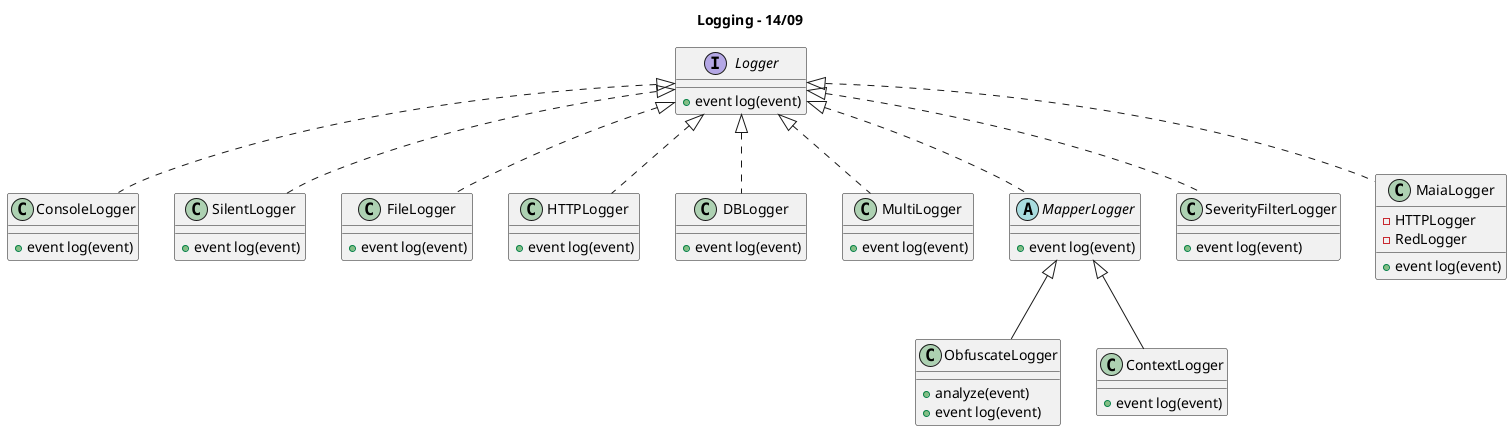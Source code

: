 @startuml

title: Logging - 14/09

interface Logger{
    + event log(event)
}

class ConsoleLogger implements Logger{
    + event log(event)
}

class SilentLogger implements Logger{
    + event log(event)
}

class FileLogger implements Logger{
    + event log(event)
}

class HTTPLogger implements Logger{
    + event log(event)
}

class DBLogger implements Logger{
    + event log(event)
}

class MultiLogger implements Logger{
    + event log(event)
}

abstract class MapperLogger implements Logger{
    + event log(event)
}

class ObfuscateLogger extends MapperLogger{
    + analyze(event)
    + event log(event)
}

class ContextLogger extends MapperLogger{
    + event log(event)
}

class SeverityFilterLogger implements Logger{
    + event log(event)
}

class MaiaLogger implements Logger{
    - HTTPLogger
    - RedLogger
    + event log(event)
}


@enduml